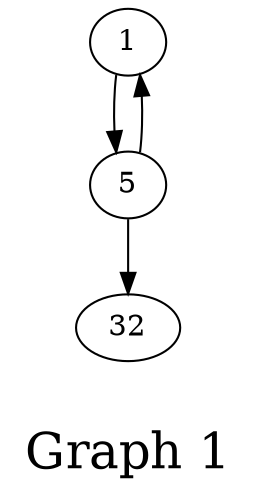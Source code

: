 /*****
Graph 1
*****/

digraph G {
  graph [splines=true overlap=false]
  node  [shape=ellipse, width=0.3, height=0.3]
  1 [label="1"];
  5 [label="5"];
  32 [label="32"];
  1 -> 5;
  5 -> 1;
  5 -> 32;
  label = "\nGraph 1\n";  fontsize=24;
}
